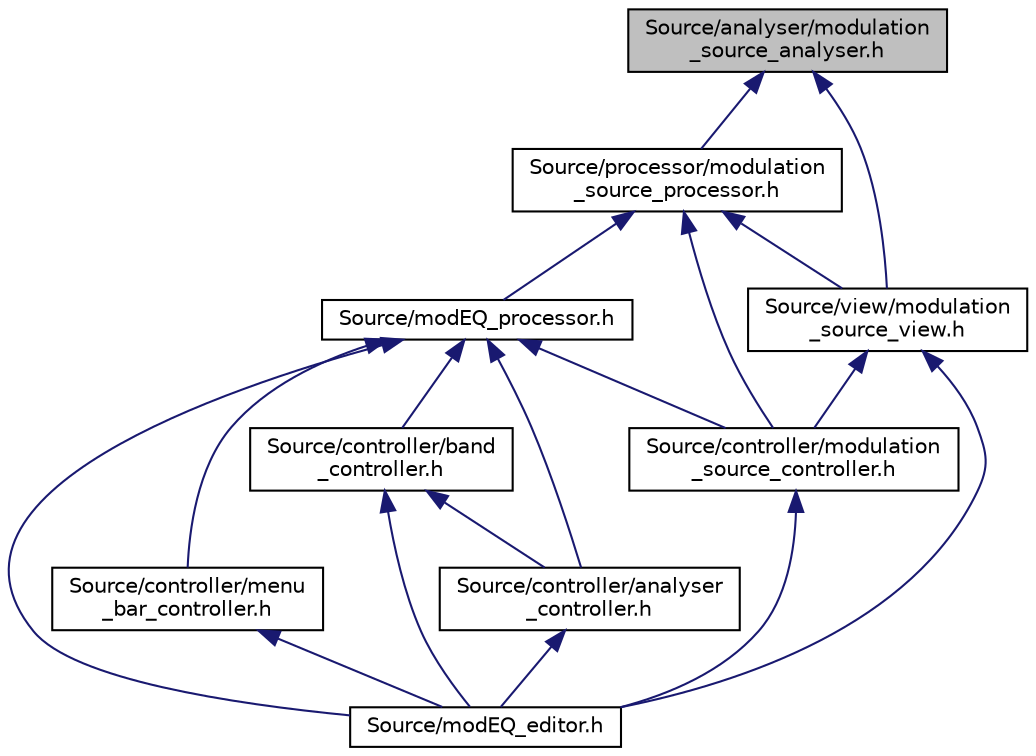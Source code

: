 digraph "Source/analyser/modulation_source_analyser.h"
{
  edge [fontname="Helvetica",fontsize="10",labelfontname="Helvetica",labelfontsize="10"];
  node [fontname="Helvetica",fontsize="10",shape=record];
  Node6 [label="Source/analyser/modulation\l_source_analyser.h",height=0.2,width=0.4,color="black", fillcolor="grey75", style="filled", fontcolor="black"];
  Node6 -> Node7 [dir="back",color="midnightblue",fontsize="10",style="solid",fontname="Helvetica"];
  Node7 [label="Source/processor/modulation\l_source_processor.h",height=0.2,width=0.4,color="black", fillcolor="white", style="filled",URL="$modulation__source__processor_8h.html"];
  Node7 -> Node8 [dir="back",color="midnightblue",fontsize="10",style="solid",fontname="Helvetica"];
  Node8 [label="Source/modEQ_processor.h",height=0.2,width=0.4,color="black", fillcolor="white", style="filled",URL="$modEQ__processor_8h.html"];
  Node8 -> Node9 [dir="back",color="midnightblue",fontsize="10",style="solid",fontname="Helvetica"];
  Node9 [label="Source/controller/analyser\l_controller.h",height=0.2,width=0.4,color="black", fillcolor="white", style="filled",URL="$analyser__controller_8h.html"];
  Node9 -> Node10 [dir="back",color="midnightblue",fontsize="10",style="solid",fontname="Helvetica"];
  Node10 [label="Source/modEQ_editor.h",height=0.2,width=0.4,color="black", fillcolor="white", style="filled",URL="$modEQ__editor_8h.html"];
  Node8 -> Node11 [dir="back",color="midnightblue",fontsize="10",style="solid",fontname="Helvetica"];
  Node11 [label="Source/controller/band\l_controller.h",height=0.2,width=0.4,color="black", fillcolor="white", style="filled",URL="$band__controller_8h.html"];
  Node11 -> Node9 [dir="back",color="midnightblue",fontsize="10",style="solid",fontname="Helvetica"];
  Node11 -> Node10 [dir="back",color="midnightblue",fontsize="10",style="solid",fontname="Helvetica"];
  Node8 -> Node12 [dir="back",color="midnightblue",fontsize="10",style="solid",fontname="Helvetica"];
  Node12 [label="Source/controller/menu\l_bar_controller.h",height=0.2,width=0.4,color="black", fillcolor="white", style="filled",URL="$menu__bar__controller_8h.html"];
  Node12 -> Node10 [dir="back",color="midnightblue",fontsize="10",style="solid",fontname="Helvetica"];
  Node8 -> Node13 [dir="back",color="midnightblue",fontsize="10",style="solid",fontname="Helvetica"];
  Node13 [label="Source/controller/modulation\l_source_controller.h",height=0.2,width=0.4,color="black", fillcolor="white", style="filled",URL="$modulation__source__controller_8h.html"];
  Node13 -> Node10 [dir="back",color="midnightblue",fontsize="10",style="solid",fontname="Helvetica"];
  Node8 -> Node10 [dir="back",color="midnightblue",fontsize="10",style="solid",fontname="Helvetica"];
  Node7 -> Node13 [dir="back",color="midnightblue",fontsize="10",style="solid",fontname="Helvetica"];
  Node7 -> Node14 [dir="back",color="midnightblue",fontsize="10",style="solid",fontname="Helvetica"];
  Node14 [label="Source/view/modulation\l_source_view.h",height=0.2,width=0.4,color="black", fillcolor="white", style="filled",URL="$modulation__source__view_8h.html"];
  Node14 -> Node13 [dir="back",color="midnightblue",fontsize="10",style="solid",fontname="Helvetica"];
  Node14 -> Node10 [dir="back",color="midnightblue",fontsize="10",style="solid",fontname="Helvetica"];
  Node6 -> Node14 [dir="back",color="midnightblue",fontsize="10",style="solid",fontname="Helvetica"];
}

